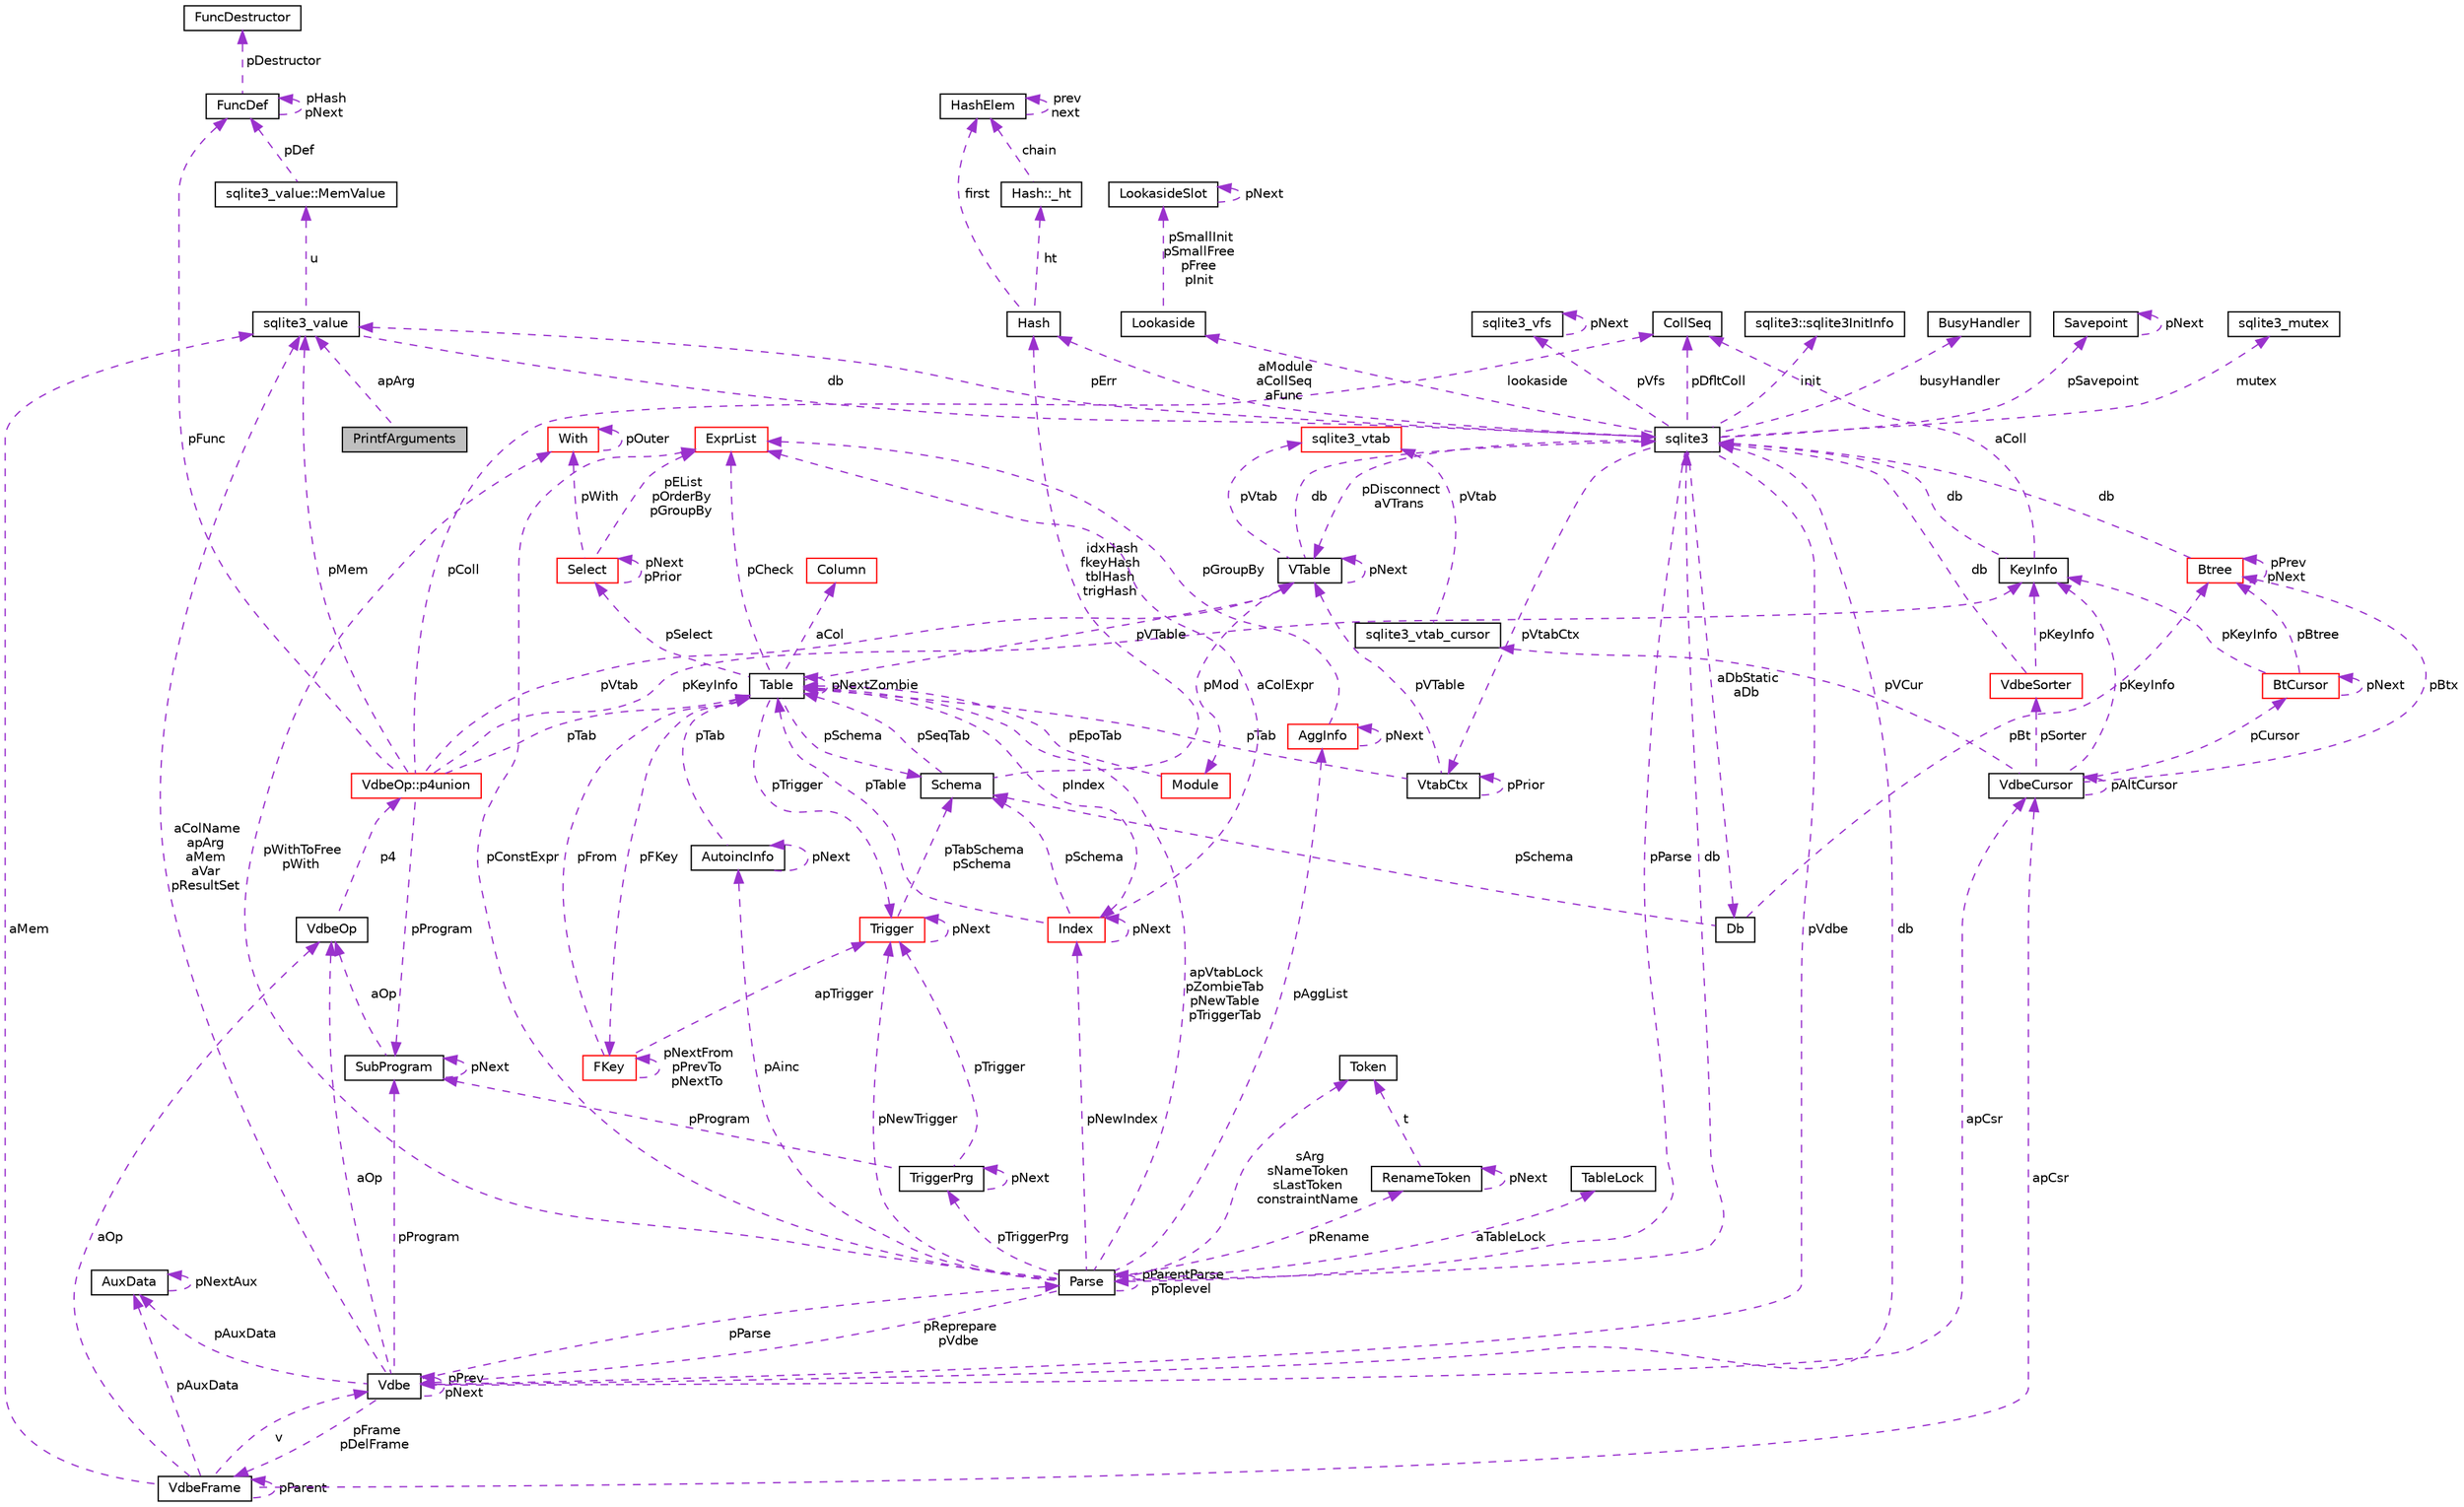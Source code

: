 digraph "PrintfArguments"
{
 // LATEX_PDF_SIZE
  edge [fontname="Helvetica",fontsize="10",labelfontname="Helvetica",labelfontsize="10"];
  node [fontname="Helvetica",fontsize="10",shape=record];
  Node1 [label="PrintfArguments",height=0.2,width=0.4,color="black", fillcolor="grey75", style="filled", fontcolor="black",tooltip=" "];
  Node2 -> Node1 [dir="back",color="darkorchid3",fontsize="10",style="dashed",label=" apArg" ,fontname="Helvetica"];
  Node2 [label="sqlite3_value",height=0.2,width=0.4,color="black", fillcolor="white", style="filled",URL="$structsqlite3__value.html",tooltip=" "];
  Node3 -> Node2 [dir="back",color="darkorchid3",fontsize="10",style="dashed",label=" db" ,fontname="Helvetica"];
  Node3 [label="sqlite3",height=0.2,width=0.4,color="black", fillcolor="white", style="filled",URL="$structsqlite3.html",tooltip=" "];
  Node4 -> Node3 [dir="back",color="darkorchid3",fontsize="10",style="dashed",label=" pVdbe" ,fontname="Helvetica"];
  Node4 [label="Vdbe",height=0.2,width=0.4,color="black", fillcolor="white", style="filled",URL="$structVdbe.html",tooltip=" "];
  Node4 -> Node4 [dir="back",color="darkorchid3",fontsize="10",style="dashed",label=" pPrev\npNext" ,fontname="Helvetica"];
  Node3 -> Node4 [dir="back",color="darkorchid3",fontsize="10",style="dashed",label=" db" ,fontname="Helvetica"];
  Node2 -> Node4 [dir="back",color="darkorchid3",fontsize="10",style="dashed",label=" aColName\napArg\naMem\naVar\npResultSet" ,fontname="Helvetica"];
  Node5 -> Node4 [dir="back",color="darkorchid3",fontsize="10",style="dashed",label=" pFrame\npDelFrame" ,fontname="Helvetica"];
  Node5 [label="VdbeFrame",height=0.2,width=0.4,color="black", fillcolor="white", style="filled",URL="$structVdbeFrame.html",tooltip=" "];
  Node4 -> Node5 [dir="back",color="darkorchid3",fontsize="10",style="dashed",label=" v" ,fontname="Helvetica"];
  Node2 -> Node5 [dir="back",color="darkorchid3",fontsize="10",style="dashed",label=" aMem" ,fontname="Helvetica"];
  Node5 -> Node5 [dir="back",color="darkorchid3",fontsize="10",style="dashed",label=" pParent" ,fontname="Helvetica"];
  Node6 -> Node5 [dir="back",color="darkorchid3",fontsize="10",style="dashed",label=" pAuxData" ,fontname="Helvetica"];
  Node6 [label="AuxData",height=0.2,width=0.4,color="black", fillcolor="white", style="filled",URL="$structAuxData.html",tooltip=" "];
  Node6 -> Node6 [dir="back",color="darkorchid3",fontsize="10",style="dashed",label=" pNextAux" ,fontname="Helvetica"];
  Node7 -> Node5 [dir="back",color="darkorchid3",fontsize="10",style="dashed",label=" apCsr" ,fontname="Helvetica"];
  Node7 [label="VdbeCursor",height=0.2,width=0.4,color="black", fillcolor="white", style="filled",URL="$structVdbeCursor.html",tooltip=" "];
  Node8 -> Node7 [dir="back",color="darkorchid3",fontsize="10",style="dashed",label=" pCursor" ,fontname="Helvetica"];
  Node8 [label="BtCursor",height=0.2,width=0.4,color="red", fillcolor="white", style="filled",URL="$structBtCursor.html",tooltip=" "];
  Node8 -> Node8 [dir="back",color="darkorchid3",fontsize="10",style="dashed",label=" pNext" ,fontname="Helvetica"];
  Node27 -> Node8 [dir="back",color="darkorchid3",fontsize="10",style="dashed",label=" pKeyInfo" ,fontname="Helvetica"];
  Node27 [label="KeyInfo",height=0.2,width=0.4,color="black", fillcolor="white", style="filled",URL="$structKeyInfo.html",tooltip=" "];
  Node3 -> Node27 [dir="back",color="darkorchid3",fontsize="10",style="dashed",label=" db" ,fontname="Helvetica"];
  Node28 -> Node27 [dir="back",color="darkorchid3",fontsize="10",style="dashed",label=" aColl" ,fontname="Helvetica"];
  Node28 [label="CollSeq",height=0.2,width=0.4,color="black", fillcolor="white", style="filled",URL="$structCollSeq.html",tooltip=" "];
  Node14 -> Node8 [dir="back",color="darkorchid3",fontsize="10",style="dashed",label=" pBtree" ,fontname="Helvetica"];
  Node14 [label="Btree",height=0.2,width=0.4,color="red", fillcolor="white", style="filled",URL="$structBtree.html",tooltip=" "];
  Node3 -> Node14 [dir="back",color="darkorchid3",fontsize="10",style="dashed",label=" db" ,fontname="Helvetica"];
  Node14 -> Node14 [dir="back",color="darkorchid3",fontsize="10",style="dashed",label=" pPrev\npNext" ,fontname="Helvetica"];
  Node29 -> Node7 [dir="back",color="darkorchid3",fontsize="10",style="dashed",label=" pVCur" ,fontname="Helvetica"];
  Node29 [label="sqlite3_vtab_cursor",height=0.2,width=0.4,color="black", fillcolor="white", style="filled",URL="$structsqlite3__vtab__cursor.html",tooltip=" "];
  Node30 -> Node29 [dir="back",color="darkorchid3",fontsize="10",style="dashed",label=" pVtab" ,fontname="Helvetica"];
  Node30 [label="sqlite3_vtab",height=0.2,width=0.4,color="red", fillcolor="white", style="filled",URL="$structsqlite3__vtab.html",tooltip=" "];
  Node7 -> Node7 [dir="back",color="darkorchid3",fontsize="10",style="dashed",label=" pAltCursor" ,fontname="Helvetica"];
  Node27 -> Node7 [dir="back",color="darkorchid3",fontsize="10",style="dashed",label=" pKeyInfo" ,fontname="Helvetica"];
  Node32 -> Node7 [dir="back",color="darkorchid3",fontsize="10",style="dashed",label=" pSorter" ,fontname="Helvetica"];
  Node32 [label="VdbeSorter",height=0.2,width=0.4,color="red", fillcolor="white", style="filled",URL="$structVdbeSorter.html",tooltip=" "];
  Node3 -> Node32 [dir="back",color="darkorchid3",fontsize="10",style="dashed",label=" db" ,fontname="Helvetica"];
  Node27 -> Node32 [dir="back",color="darkorchid3",fontsize="10",style="dashed",label=" pKeyInfo" ,fontname="Helvetica"];
  Node14 -> Node7 [dir="back",color="darkorchid3",fontsize="10",style="dashed",label=" pBtx" ,fontname="Helvetica"];
  Node42 -> Node5 [dir="back",color="darkorchid3",fontsize="10",style="dashed",label=" aOp" ,fontname="Helvetica"];
  Node42 [label="VdbeOp",height=0.2,width=0.4,color="black", fillcolor="white", style="filled",URL="$structVdbeOp.html",tooltip=" "];
  Node43 -> Node42 [dir="back",color="darkorchid3",fontsize="10",style="dashed",label=" p4" ,fontname="Helvetica"];
  Node43 [label="VdbeOp::p4union",height=0.2,width=0.4,color="red", fillcolor="white", style="filled",URL="$unionVdbeOp_1_1p4union.html",tooltip=" "];
  Node2 -> Node43 [dir="back",color="darkorchid3",fontsize="10",style="dashed",label=" pMem" ,fontname="Helvetica"];
  Node28 -> Node43 [dir="back",color="darkorchid3",fontsize="10",style="dashed",label=" pColl" ,fontname="Helvetica"];
  Node44 -> Node43 [dir="back",color="darkorchid3",fontsize="10",style="dashed",label=" pVtab" ,fontname="Helvetica"];
  Node44 [label="VTable",height=0.2,width=0.4,color="black", fillcolor="white", style="filled",URL="$structVTable.html",tooltip=" "];
  Node3 -> Node44 [dir="back",color="darkorchid3",fontsize="10",style="dashed",label=" db" ,fontname="Helvetica"];
  Node44 -> Node44 [dir="back",color="darkorchid3",fontsize="10",style="dashed",label=" pNext" ,fontname="Helvetica"];
  Node45 -> Node44 [dir="back",color="darkorchid3",fontsize="10",style="dashed",label=" pMod" ,fontname="Helvetica"];
  Node45 [label="Module",height=0.2,width=0.4,color="red", fillcolor="white", style="filled",URL="$structModule.html",tooltip=" "];
  Node46 -> Node45 [dir="back",color="darkorchid3",fontsize="10",style="dashed",label=" pEpoTab" ,fontname="Helvetica"];
  Node46 [label="Table",height=0.2,width=0.4,color="black", fillcolor="white", style="filled",URL="$structTable.html",tooltip=" "];
  Node47 -> Node46 [dir="back",color="darkorchid3",fontsize="10",style="dashed",label=" pSchema" ,fontname="Helvetica"];
  Node47 [label="Schema",height=0.2,width=0.4,color="black", fillcolor="white", style="filled",URL="$structSchema.html",tooltip=" "];
  Node46 -> Node47 [dir="back",color="darkorchid3",fontsize="10",style="dashed",label=" pSeqTab" ,fontname="Helvetica"];
  Node48 -> Node47 [dir="back",color="darkorchid3",fontsize="10",style="dashed",label=" idxHash\nfkeyHash\ntblHash\ntrigHash" ,fontname="Helvetica"];
  Node48 [label="Hash",height=0.2,width=0.4,color="black", fillcolor="white", style="filled",URL="$structHash.html",tooltip=" "];
  Node49 -> Node48 [dir="back",color="darkorchid3",fontsize="10",style="dashed",label=" ht" ,fontname="Helvetica"];
  Node49 [label="Hash::_ht",height=0.2,width=0.4,color="black", fillcolor="white", style="filled",URL="$structHash_1_1__ht.html",tooltip=" "];
  Node50 -> Node49 [dir="back",color="darkorchid3",fontsize="10",style="dashed",label=" chain" ,fontname="Helvetica"];
  Node50 [label="HashElem",height=0.2,width=0.4,color="black", fillcolor="white", style="filled",URL="$structHashElem.html",tooltip=" "];
  Node50 -> Node50 [dir="back",color="darkorchid3",fontsize="10",style="dashed",label=" prev\nnext" ,fontname="Helvetica"];
  Node50 -> Node48 [dir="back",color="darkorchid3",fontsize="10",style="dashed",label=" first" ,fontname="Helvetica"];
  Node51 -> Node46 [dir="back",color="darkorchid3",fontsize="10",style="dashed",label=" aCol" ,fontname="Helvetica"];
  Node51 [label="Column",height=0.2,width=0.4,color="red", fillcolor="white", style="filled",URL="$structColumn.html",tooltip=" "];
  Node69 -> Node46 [dir="back",color="darkorchid3",fontsize="10",style="dashed",label=" pFKey" ,fontname="Helvetica"];
  Node69 [label="FKey",height=0.2,width=0.4,color="red", fillcolor="white", style="filled",URL="$structFKey.html",tooltip=" "];
  Node69 -> Node69 [dir="back",color="darkorchid3",fontsize="10",style="dashed",label=" pNextFrom\npPrevTo\npNextTo" ,fontname="Helvetica"];
  Node46 -> Node69 [dir="back",color="darkorchid3",fontsize="10",style="dashed",label=" pFrom" ,fontname="Helvetica"];
  Node71 -> Node69 [dir="back",color="darkorchid3",fontsize="10",style="dashed",label=" apTrigger" ,fontname="Helvetica"];
  Node71 [label="Trigger",height=0.2,width=0.4,color="red", fillcolor="white", style="filled",URL="$structTrigger.html",tooltip=" "];
  Node47 -> Node71 [dir="back",color="darkorchid3",fontsize="10",style="dashed",label=" pTabSchema\npSchema" ,fontname="Helvetica"];
  Node71 -> Node71 [dir="back",color="darkorchid3",fontsize="10",style="dashed",label=" pNext" ,fontname="Helvetica"];
  Node44 -> Node46 [dir="back",color="darkorchid3",fontsize="10",style="dashed",label=" pVTable" ,fontname="Helvetica"];
  Node46 -> Node46 [dir="back",color="darkorchid3",fontsize="10",style="dashed",label=" pNextZombie" ,fontname="Helvetica"];
  Node71 -> Node46 [dir="back",color="darkorchid3",fontsize="10",style="dashed",label=" pTrigger" ,fontname="Helvetica"];
  Node60 -> Node46 [dir="back",color="darkorchid3",fontsize="10",style="dashed",label=" pSelect" ,fontname="Helvetica"];
  Node60 [label="Select",height=0.2,width=0.4,color="red", fillcolor="white", style="filled",URL="$structSelect.html",tooltip=" "];
  Node61 -> Node60 [dir="back",color="darkorchid3",fontsize="10",style="dashed",label=" pWith" ,fontname="Helvetica"];
  Node61 [label="With",height=0.2,width=0.4,color="red", fillcolor="white", style="filled",URL="$structWith.html",tooltip=" "];
  Node61 -> Node61 [dir="back",color="darkorchid3",fontsize="10",style="dashed",label=" pOuter" ,fontname="Helvetica"];
  Node60 -> Node60 [dir="back",color="darkorchid3",fontsize="10",style="dashed",label=" pNext\npPrior" ,fontname="Helvetica"];
  Node58 -> Node60 [dir="back",color="darkorchid3",fontsize="10",style="dashed",label=" pEList\npOrderBy\npGroupBy" ,fontname="Helvetica"];
  Node58 [label="ExprList",height=0.2,width=0.4,color="red", fillcolor="white", style="filled",URL="$structExprList.html",tooltip=" "];
  Node58 -> Node46 [dir="back",color="darkorchid3",fontsize="10",style="dashed",label=" pCheck" ,fontname="Helvetica"];
  Node67 -> Node46 [dir="back",color="darkorchid3",fontsize="10",style="dashed",label=" pIndex" ,fontname="Helvetica"];
  Node67 [label="Index",height=0.2,width=0.4,color="red", fillcolor="white", style="filled",URL="$structIndex.html",tooltip=" "];
  Node47 -> Node67 [dir="back",color="darkorchid3",fontsize="10",style="dashed",label=" pSchema" ,fontname="Helvetica"];
  Node46 -> Node67 [dir="back",color="darkorchid3",fontsize="10",style="dashed",label=" pTable" ,fontname="Helvetica"];
  Node58 -> Node67 [dir="back",color="darkorchid3",fontsize="10",style="dashed",label=" aColExpr" ,fontname="Helvetica"];
  Node67 -> Node67 [dir="back",color="darkorchid3",fontsize="10",style="dashed",label=" pNext" ,fontname="Helvetica"];
  Node30 -> Node44 [dir="back",color="darkorchid3",fontsize="10",style="dashed",label=" pVtab" ,fontname="Helvetica"];
  Node46 -> Node43 [dir="back",color="darkorchid3",fontsize="10",style="dashed",label=" pTab" ,fontname="Helvetica"];
  Node74 -> Node43 [dir="back",color="darkorchid3",fontsize="10",style="dashed",label=" pProgram" ,fontname="Helvetica"];
  Node74 [label="SubProgram",height=0.2,width=0.4,color="black", fillcolor="white", style="filled",URL="$structSubProgram.html",tooltip=" "];
  Node74 -> Node74 [dir="back",color="darkorchid3",fontsize="10",style="dashed",label=" pNext" ,fontname="Helvetica"];
  Node42 -> Node74 [dir="back",color="darkorchid3",fontsize="10",style="dashed",label=" aOp" ,fontname="Helvetica"];
  Node27 -> Node43 [dir="back",color="darkorchid3",fontsize="10",style="dashed",label=" pKeyInfo" ,fontname="Helvetica"];
  Node56 -> Node43 [dir="back",color="darkorchid3",fontsize="10",style="dashed",label=" pFunc" ,fontname="Helvetica"];
  Node56 [label="FuncDef",height=0.2,width=0.4,color="black", fillcolor="white", style="filled",URL="$structFuncDef.html",tooltip=" "];
  Node57 -> Node56 [dir="back",color="darkorchid3",fontsize="10",style="dashed",label=" pDestructor" ,fontname="Helvetica"];
  Node57 [label="FuncDestructor",height=0.2,width=0.4,color="black", fillcolor="white", style="filled",URL="$structFuncDestructor.html",tooltip=" "];
  Node56 -> Node56 [dir="back",color="darkorchid3",fontsize="10",style="dashed",label=" pHash\npNext" ,fontname="Helvetica"];
  Node6 -> Node4 [dir="back",color="darkorchid3",fontsize="10",style="dashed",label=" pAuxData" ,fontname="Helvetica"];
  Node74 -> Node4 [dir="back",color="darkorchid3",fontsize="10",style="dashed",label=" pProgram" ,fontname="Helvetica"];
  Node7 -> Node4 [dir="back",color="darkorchid3",fontsize="10",style="dashed",label=" apCsr" ,fontname="Helvetica"];
  Node76 -> Node4 [dir="back",color="darkorchid3",fontsize="10",style="dashed",label=" pParse" ,fontname="Helvetica"];
  Node76 [label="Parse",height=0.2,width=0.4,color="black", fillcolor="white", style="filled",URL="$structParse.html",tooltip=" "];
  Node53 -> Node76 [dir="back",color="darkorchid3",fontsize="10",style="dashed",label=" pAggList" ,fontname="Helvetica"];
  Node53 [label="AggInfo",height=0.2,width=0.4,color="red", fillcolor="white", style="filled",URL="$structAggInfo.html",tooltip=" "];
  Node53 -> Node53 [dir="back",color="darkorchid3",fontsize="10",style="dashed",label=" pNext" ,fontname="Helvetica"];
  Node58 -> Node53 [dir="back",color="darkorchid3",fontsize="10",style="dashed",label=" pGroupBy" ,fontname="Helvetica"];
  Node4 -> Node76 [dir="back",color="darkorchid3",fontsize="10",style="dashed",label=" pReprepare\npVdbe" ,fontname="Helvetica"];
  Node3 -> Node76 [dir="back",color="darkorchid3",fontsize="10",style="dashed",label=" db" ,fontname="Helvetica"];
  Node77 -> Node76 [dir="back",color="darkorchid3",fontsize="10",style="dashed",label=" aTableLock" ,fontname="Helvetica"];
  Node77 [label="TableLock",height=0.2,width=0.4,color="black", fillcolor="white", style="filled",URL="$structTableLock.html",tooltip=" "];
  Node78 -> Node76 [dir="back",color="darkorchid3",fontsize="10",style="dashed",label=" sArg\nsNameToken\nsLastToken\nconstraintName" ,fontname="Helvetica"];
  Node78 [label="Token",height=0.2,width=0.4,color="black", fillcolor="white", style="filled",URL="$structToken.html",tooltip=" "];
  Node61 -> Node76 [dir="back",color="darkorchid3",fontsize="10",style="dashed",label=" pWithToFree\npWith" ,fontname="Helvetica"];
  Node46 -> Node76 [dir="back",color="darkorchid3",fontsize="10",style="dashed",label=" apVtabLock\npZombieTab\npNewTable\npTriggerTab" ,fontname="Helvetica"];
  Node71 -> Node76 [dir="back",color="darkorchid3",fontsize="10",style="dashed",label=" pNewTrigger" ,fontname="Helvetica"];
  Node79 -> Node76 [dir="back",color="darkorchid3",fontsize="10",style="dashed",label=" pTriggerPrg" ,fontname="Helvetica"];
  Node79 [label="TriggerPrg",height=0.2,width=0.4,color="black", fillcolor="white", style="filled",URL="$structTriggerPrg.html",tooltip=" "];
  Node74 -> Node79 [dir="back",color="darkorchid3",fontsize="10",style="dashed",label=" pProgram" ,fontname="Helvetica"];
  Node71 -> Node79 [dir="back",color="darkorchid3",fontsize="10",style="dashed",label=" pTrigger" ,fontname="Helvetica"];
  Node79 -> Node79 [dir="back",color="darkorchid3",fontsize="10",style="dashed",label=" pNext" ,fontname="Helvetica"];
  Node80 -> Node76 [dir="back",color="darkorchid3",fontsize="10",style="dashed",label=" pRename" ,fontname="Helvetica"];
  Node80 [label="RenameToken",height=0.2,width=0.4,color="black", fillcolor="white", style="filled",URL="$structRenameToken.html",tooltip=" "];
  Node78 -> Node80 [dir="back",color="darkorchid3",fontsize="10",style="dashed",label=" t" ,fontname="Helvetica"];
  Node80 -> Node80 [dir="back",color="darkorchid3",fontsize="10",style="dashed",label=" pNext" ,fontname="Helvetica"];
  Node67 -> Node76 [dir="back",color="darkorchid3",fontsize="10",style="dashed",label=" pNewIndex" ,fontname="Helvetica"];
  Node81 -> Node76 [dir="back",color="darkorchid3",fontsize="10",style="dashed",label=" pAinc" ,fontname="Helvetica"];
  Node81 [label="AutoincInfo",height=0.2,width=0.4,color="black", fillcolor="white", style="filled",URL="$structAutoincInfo.html",tooltip=" "];
  Node46 -> Node81 [dir="back",color="darkorchid3",fontsize="10",style="dashed",label=" pTab" ,fontname="Helvetica"];
  Node81 -> Node81 [dir="back",color="darkorchid3",fontsize="10",style="dashed",label=" pNext" ,fontname="Helvetica"];
  Node58 -> Node76 [dir="back",color="darkorchid3",fontsize="10",style="dashed",label=" pConstExpr" ,fontname="Helvetica"];
  Node76 -> Node76 [dir="back",color="darkorchid3",fontsize="10",style="dashed",label=" pParentParse\npToplevel" ,fontname="Helvetica"];
  Node42 -> Node4 [dir="back",color="darkorchid3",fontsize="10",style="dashed",label=" aOp" ,fontname="Helvetica"];
  Node82 -> Node3 [dir="back",color="darkorchid3",fontsize="10",style="dashed",label=" pSavepoint" ,fontname="Helvetica"];
  Node82 [label="Savepoint",height=0.2,width=0.4,color="black", fillcolor="white", style="filled",URL="$structSavepoint.html",tooltip=" "];
  Node82 -> Node82 [dir="back",color="darkorchid3",fontsize="10",style="dashed",label=" pNext" ,fontname="Helvetica"];
  Node83 -> Node3 [dir="back",color="darkorchid3",fontsize="10",style="dashed",label=" lookaside" ,fontname="Helvetica"];
  Node83 [label="Lookaside",height=0.2,width=0.4,color="black", fillcolor="white", style="filled",URL="$structLookaside.html",tooltip=" "];
  Node84 -> Node83 [dir="back",color="darkorchid3",fontsize="10",style="dashed",label=" pSmallInit\npSmallFree\npFree\npInit" ,fontname="Helvetica"];
  Node84 [label="LookasideSlot",height=0.2,width=0.4,color="black", fillcolor="white", style="filled",URL="$structLookasideSlot.html",tooltip=" "];
  Node84 -> Node84 [dir="back",color="darkorchid3",fontsize="10",style="dashed",label=" pNext" ,fontname="Helvetica"];
  Node2 -> Node3 [dir="back",color="darkorchid3",fontsize="10",style="dashed",label=" pErr" ,fontname="Helvetica"];
  Node12 -> Node3 [dir="back",color="darkorchid3",fontsize="10",style="dashed",label=" mutex" ,fontname="Helvetica"];
  Node12 [label="sqlite3_mutex",height=0.2,width=0.4,color="black", fillcolor="white", style="filled",URL="$structsqlite3__mutex.html",tooltip=" "];
  Node23 -> Node3 [dir="back",color="darkorchid3",fontsize="10",style="dashed",label=" pVfs" ,fontname="Helvetica"];
  Node23 [label="sqlite3_vfs",height=0.2,width=0.4,color="black", fillcolor="white", style="filled",URL="$structsqlite3__vfs.html",tooltip=" "];
  Node23 -> Node23 [dir="back",color="darkorchid3",fontsize="10",style="dashed",label=" pNext" ,fontname="Helvetica"];
  Node85 -> Node3 [dir="back",color="darkorchid3",fontsize="10",style="dashed",label=" init" ,fontname="Helvetica"];
  Node85 [label="sqlite3::sqlite3InitInfo",height=0.2,width=0.4,color="black", fillcolor="white", style="filled",URL="$structsqlite3_1_1sqlite3InitInfo.html",tooltip=" "];
  Node86 -> Node3 [dir="back",color="darkorchid3",fontsize="10",style="dashed",label=" busyHandler" ,fontname="Helvetica"];
  Node86 [label="BusyHandler",height=0.2,width=0.4,color="black", fillcolor="white", style="filled",URL="$structBusyHandler.html",tooltip=" "];
  Node87 -> Node3 [dir="back",color="darkorchid3",fontsize="10",style="dashed",label=" pVtabCtx" ,fontname="Helvetica"];
  Node87 [label="VtabCtx",height=0.2,width=0.4,color="black", fillcolor="white", style="filled",URL="$structVtabCtx.html",tooltip=" "];
  Node87 -> Node87 [dir="back",color="darkorchid3",fontsize="10",style="dashed",label=" pPrior" ,fontname="Helvetica"];
  Node44 -> Node87 [dir="back",color="darkorchid3",fontsize="10",style="dashed",label=" pVTable" ,fontname="Helvetica"];
  Node46 -> Node87 [dir="back",color="darkorchid3",fontsize="10",style="dashed",label=" pTab" ,fontname="Helvetica"];
  Node28 -> Node3 [dir="back",color="darkorchid3",fontsize="10",style="dashed",label=" pDfltColl" ,fontname="Helvetica"];
  Node44 -> Node3 [dir="back",color="darkorchid3",fontsize="10",style="dashed",label=" pDisconnect\naVTrans" ,fontname="Helvetica"];
  Node88 -> Node3 [dir="back",color="darkorchid3",fontsize="10",style="dashed",label=" aDbStatic\naDb" ,fontname="Helvetica"];
  Node88 [label="Db",height=0.2,width=0.4,color="black", fillcolor="white", style="filled",URL="$structDb.html",tooltip=" "];
  Node47 -> Node88 [dir="back",color="darkorchid3",fontsize="10",style="dashed",label=" pSchema" ,fontname="Helvetica"];
  Node14 -> Node88 [dir="back",color="darkorchid3",fontsize="10",style="dashed",label=" pBt" ,fontname="Helvetica"];
  Node48 -> Node3 [dir="back",color="darkorchid3",fontsize="10",style="dashed",label=" aModule\naCollSeq\naFunc" ,fontname="Helvetica"];
  Node76 -> Node3 [dir="back",color="darkorchid3",fontsize="10",style="dashed",label=" pParse" ,fontname="Helvetica"];
  Node89 -> Node2 [dir="back",color="darkorchid3",fontsize="10",style="dashed",label=" u" ,fontname="Helvetica"];
  Node89 [label="sqlite3_value::MemValue",height=0.2,width=0.4,color="black", fillcolor="white", style="filled",URL="$unionsqlite3__value_1_1MemValue.html",tooltip=" "];
  Node56 -> Node89 [dir="back",color="darkorchid3",fontsize="10",style="dashed",label=" pDef" ,fontname="Helvetica"];
}
